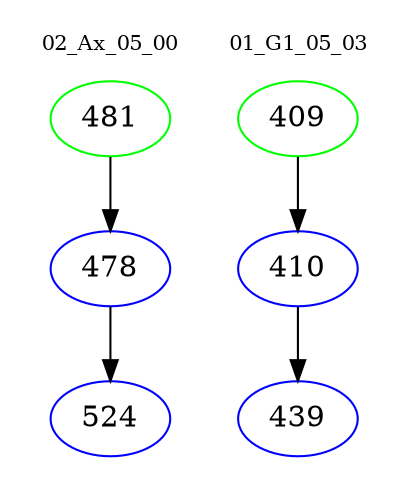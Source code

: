 digraph{
subgraph cluster_0 {
color = white
label = "02_Ax_05_00";
fontsize=10;
T0_481 [label="481", color="green"]
T0_481 -> T0_478 [color="black"]
T0_478 [label="478", color="blue"]
T0_478 -> T0_524 [color="black"]
T0_524 [label="524", color="blue"]
}
subgraph cluster_1 {
color = white
label = "01_G1_05_03";
fontsize=10;
T1_409 [label="409", color="green"]
T1_409 -> T1_410 [color="black"]
T1_410 [label="410", color="blue"]
T1_410 -> T1_439 [color="black"]
T1_439 [label="439", color="blue"]
}
}
